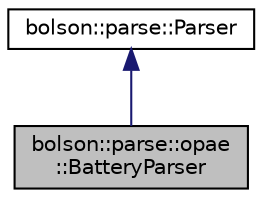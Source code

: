 digraph "bolson::parse::opae::BatteryParser"
{
 // LATEX_PDF_SIZE
  edge [fontname="Helvetica",fontsize="10",labelfontname="Helvetica",labelfontsize="10"];
  node [fontname="Helvetica",fontsize="10",shape=record];
  Node1 [label="bolson::parse::opae\l::BatteryParser",height=0.2,width=0.4,color="black", fillcolor="grey75", style="filled", fontcolor="black",tooltip=" "];
  Node2 -> Node1 [dir="back",color="midnightblue",fontsize="10",style="solid",fontname="Helvetica"];
  Node2 [label="bolson::parse::Parser",height=0.2,width=0.4,color="black", fillcolor="white", style="filled",URL="$classbolson_1_1parse_1_1_parser.html",tooltip="Abstract class for implementations of parsing supplied buffers to RecordBatches."];
}
